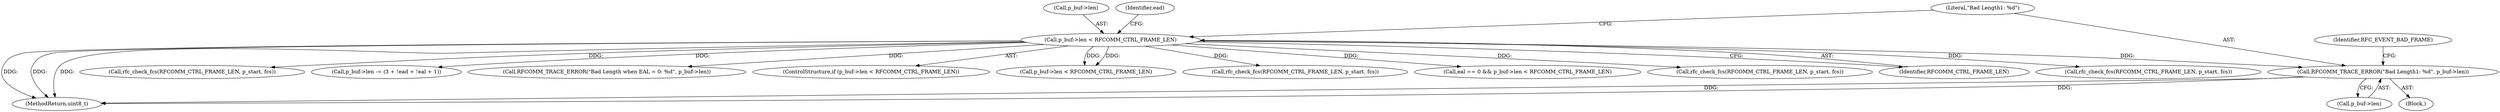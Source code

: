 digraph "0_Android_9fe27a9b445f7e911286ed31c1087ceac567736b@pointer" {
"1000139" [label="(Call,RFCOMM_TRACE_ERROR(\"Bad Length1: %d\", p_buf->len))"];
"1000133" [label="(Call,p_buf->len < RFCOMM_CTRL_FRAME_LEN)"];
"1000133" [label="(Call,p_buf->len < RFCOMM_CTRL_FRAME_LEN)"];
"1000442" [label="(Call,rfc_check_fcs(RFCOMM_CTRL_FRAME_LEN, p_start, fcs))"];
"1000134" [label="(Call,p_buf->len)"];
"1000497" [label="(MethodReturn,uint8_t)"];
"1000141" [label="(Call,p_buf->len)"];
"1000145" [label="(Identifier,RFC_EVENT_BAD_FRAME)"];
"1000339" [label="(Call,rfc_check_fcs(RFCOMM_CTRL_FRAME_LEN, p_start, fcs))"];
"1000138" [label="(Block,)"];
"1000140" [label="(Literal,\"Bad Length1: %d\")"];
"1000219" [label="(Call,p_buf->len -= (3 + !ead + !eal + 1))"];
"1000209" [label="(Call,RFCOMM_TRACE_ERROR(\"Bad Length when EAL = 0: %d\", p_buf->len))"];
"1000147" [label="(Identifier,ead)"];
"1000132" [label="(ControlStructure,if (p_buf->len < RFCOMM_CTRL_FRAME_LEN))"];
"1000190" [label="(Call,p_buf->len < RFCOMM_CTRL_FRAME_LEN)"];
"1000139" [label="(Call,RFCOMM_TRACE_ERROR(\"Bad Length1: %d\", p_buf->len))"];
"1000406" [label="(Call,rfc_check_fcs(RFCOMM_CTRL_FRAME_LEN, p_start, fcs))"];
"1000186" [label="(Call,eal == 0 && p_buf->len < RFCOMM_CTRL_FRAME_LEN)"];
"1000375" [label="(Call,rfc_check_fcs(RFCOMM_CTRL_FRAME_LEN, p_start, fcs))"];
"1000137" [label="(Identifier,RFCOMM_CTRL_FRAME_LEN)"];
"1000139" -> "1000138"  [label="AST: "];
"1000139" -> "1000141"  [label="CFG: "];
"1000140" -> "1000139"  [label="AST: "];
"1000141" -> "1000139"  [label="AST: "];
"1000145" -> "1000139"  [label="CFG: "];
"1000139" -> "1000497"  [label="DDG: "];
"1000139" -> "1000497"  [label="DDG: "];
"1000133" -> "1000139"  [label="DDG: "];
"1000133" -> "1000132"  [label="AST: "];
"1000133" -> "1000137"  [label="CFG: "];
"1000134" -> "1000133"  [label="AST: "];
"1000137" -> "1000133"  [label="AST: "];
"1000140" -> "1000133"  [label="CFG: "];
"1000147" -> "1000133"  [label="CFG: "];
"1000133" -> "1000497"  [label="DDG: "];
"1000133" -> "1000497"  [label="DDG: "];
"1000133" -> "1000497"  [label="DDG: "];
"1000133" -> "1000186"  [label="DDG: "];
"1000133" -> "1000190"  [label="DDG: "];
"1000133" -> "1000190"  [label="DDG: "];
"1000133" -> "1000209"  [label="DDG: "];
"1000133" -> "1000219"  [label="DDG: "];
"1000133" -> "1000339"  [label="DDG: "];
"1000133" -> "1000375"  [label="DDG: "];
"1000133" -> "1000406"  [label="DDG: "];
"1000133" -> "1000442"  [label="DDG: "];
}

